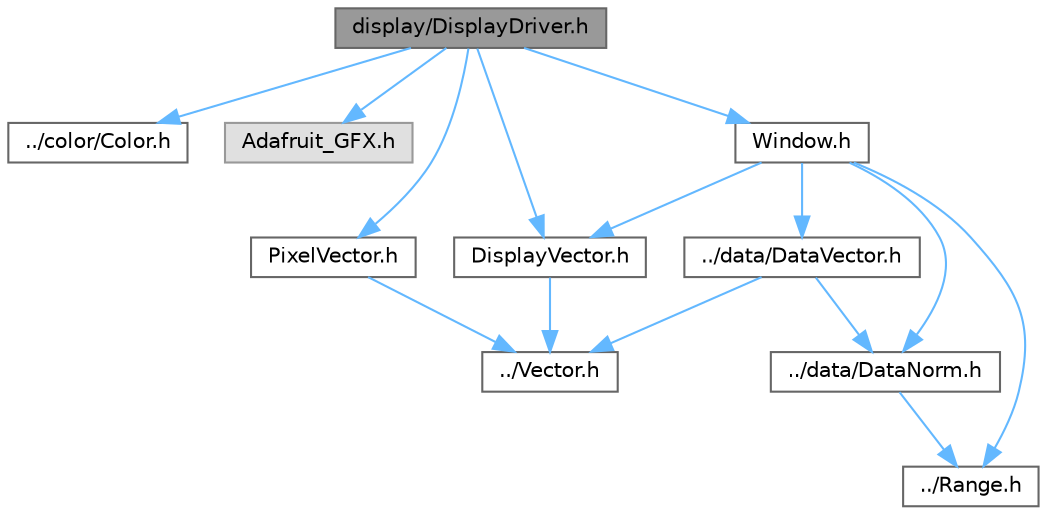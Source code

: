 digraph "display/DisplayDriver.h"
{
 // LATEX_PDF_SIZE
  bgcolor="transparent";
  edge [fontname=Helvetica,fontsize=10,labelfontname=Helvetica,labelfontsize=10];
  node [fontname=Helvetica,fontsize=10,shape=box,height=0.2,width=0.4];
  Node1 [label="display/DisplayDriver.h",height=0.2,width=0.4,color="gray40", fillcolor="grey60", style="filled", fontcolor="black",tooltip=" "];
  Node1 -> Node2 [color="steelblue1",style="solid"];
  Node2 [label="../color/Color.h",height=0.2,width=0.4,color="grey40", fillcolor="white", style="filled",URL="$_color_8h.html",tooltip=" "];
  Node1 -> Node3 [color="steelblue1",style="solid"];
  Node3 [label="Adafruit_GFX.h",height=0.2,width=0.4,color="grey60", fillcolor="#E0E0E0", style="filled",tooltip=" "];
  Node1 -> Node4 [color="steelblue1",style="solid"];
  Node4 [label="DisplayVector.h",height=0.2,width=0.4,color="grey40", fillcolor="white", style="filled",URL="$_display_vector_8h.html",tooltip=" "];
  Node4 -> Node5 [color="steelblue1",style="solid"];
  Node5 [label="../Vector.h",height=0.2,width=0.4,color="grey40", fillcolor="white", style="filled",URL="$_vector_8h.html",tooltip=" "];
  Node1 -> Node6 [color="steelblue1",style="solid"];
  Node6 [label="PixelVector.h",height=0.2,width=0.4,color="grey40", fillcolor="white", style="filled",URL="$_pixel_vector_8h.html",tooltip=" "];
  Node6 -> Node5 [color="steelblue1",style="solid"];
  Node1 -> Node7 [color="steelblue1",style="solid"];
  Node7 [label="Window.h",height=0.2,width=0.4,color="grey40", fillcolor="white", style="filled",URL="$_window_8h.html",tooltip=" "];
  Node7 -> Node8 [color="steelblue1",style="solid"];
  Node8 [label="../Range.h",height=0.2,width=0.4,color="grey40", fillcolor="white", style="filled",URL="$_range_8h.html",tooltip=" "];
  Node7 -> Node9 [color="steelblue1",style="solid"];
  Node9 [label="../data/DataNorm.h",height=0.2,width=0.4,color="grey40", fillcolor="white", style="filled",URL="$_data_norm_8h.html",tooltip=" "];
  Node9 -> Node8 [color="steelblue1",style="solid"];
  Node7 -> Node10 [color="steelblue1",style="solid"];
  Node10 [label="../data/DataVector.h",height=0.2,width=0.4,color="grey40", fillcolor="white", style="filled",URL="$_data_vector_8h.html",tooltip=" "];
  Node10 -> Node5 [color="steelblue1",style="solid"];
  Node10 -> Node9 [color="steelblue1",style="solid"];
  Node7 -> Node4 [color="steelblue1",style="solid"];
}
